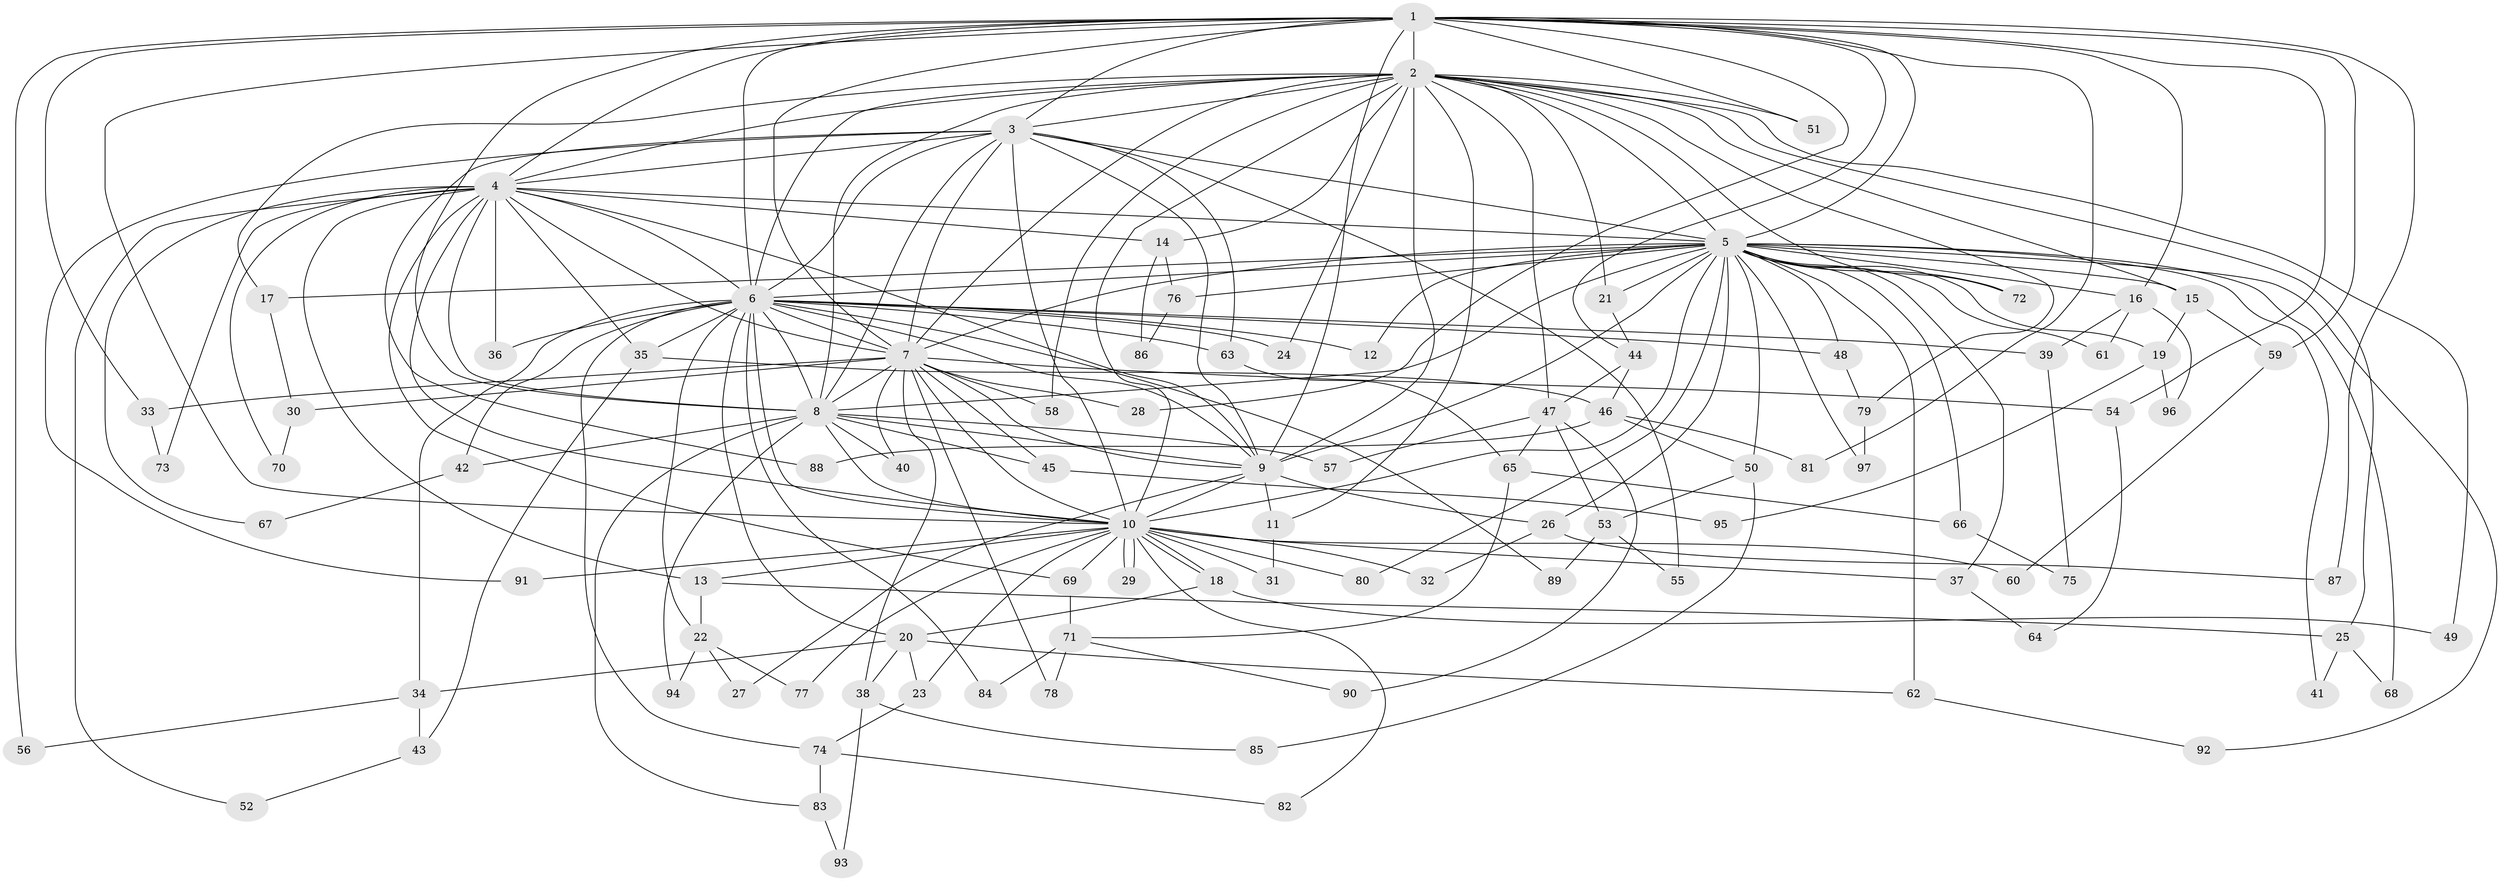 // coarse degree distribution, {19: 0.041666666666666664, 17: 0.041666666666666664, 10: 0.020833333333333332, 18: 0.041666666666666664, 22: 0.020833333333333332, 3: 0.1875, 2: 0.375, 5: 0.08333333333333333, 4: 0.14583333333333334, 7: 0.020833333333333332, 6: 0.020833333333333332}
// Generated by graph-tools (version 1.1) at 2025/17/03/04/25 18:17:23]
// undirected, 97 vertices, 219 edges
graph export_dot {
graph [start="1"]
  node [color=gray90,style=filled];
  1;
  2;
  3;
  4;
  5;
  6;
  7;
  8;
  9;
  10;
  11;
  12;
  13;
  14;
  15;
  16;
  17;
  18;
  19;
  20;
  21;
  22;
  23;
  24;
  25;
  26;
  27;
  28;
  29;
  30;
  31;
  32;
  33;
  34;
  35;
  36;
  37;
  38;
  39;
  40;
  41;
  42;
  43;
  44;
  45;
  46;
  47;
  48;
  49;
  50;
  51;
  52;
  53;
  54;
  55;
  56;
  57;
  58;
  59;
  60;
  61;
  62;
  63;
  64;
  65;
  66;
  67;
  68;
  69;
  70;
  71;
  72;
  73;
  74;
  75;
  76;
  77;
  78;
  79;
  80;
  81;
  82;
  83;
  84;
  85;
  86;
  87;
  88;
  89;
  90;
  91;
  92;
  93;
  94;
  95;
  96;
  97;
  1 -- 2;
  1 -- 3;
  1 -- 4;
  1 -- 5;
  1 -- 6;
  1 -- 7;
  1 -- 8;
  1 -- 9;
  1 -- 10;
  1 -- 16;
  1 -- 28;
  1 -- 33;
  1 -- 44;
  1 -- 51;
  1 -- 54;
  1 -- 56;
  1 -- 59;
  1 -- 81;
  1 -- 87;
  2 -- 3;
  2 -- 4;
  2 -- 5;
  2 -- 6;
  2 -- 7;
  2 -- 8;
  2 -- 9;
  2 -- 10;
  2 -- 11;
  2 -- 14;
  2 -- 15;
  2 -- 17;
  2 -- 21;
  2 -- 24;
  2 -- 25;
  2 -- 47;
  2 -- 49;
  2 -- 51;
  2 -- 58;
  2 -- 72;
  2 -- 79;
  3 -- 4;
  3 -- 5;
  3 -- 6;
  3 -- 7;
  3 -- 8;
  3 -- 9;
  3 -- 10;
  3 -- 55;
  3 -- 63;
  3 -- 88;
  3 -- 91;
  4 -- 5;
  4 -- 6;
  4 -- 7;
  4 -- 8;
  4 -- 9;
  4 -- 10;
  4 -- 13;
  4 -- 14;
  4 -- 35;
  4 -- 36;
  4 -- 52;
  4 -- 67;
  4 -- 69;
  4 -- 70;
  4 -- 73;
  5 -- 6;
  5 -- 7;
  5 -- 8;
  5 -- 9;
  5 -- 10;
  5 -- 12;
  5 -- 15;
  5 -- 16;
  5 -- 17;
  5 -- 19;
  5 -- 21;
  5 -- 26;
  5 -- 37;
  5 -- 41;
  5 -- 48;
  5 -- 50;
  5 -- 61;
  5 -- 62;
  5 -- 66;
  5 -- 68;
  5 -- 72;
  5 -- 76;
  5 -- 80;
  5 -- 92;
  5 -- 97;
  6 -- 7;
  6 -- 8;
  6 -- 9;
  6 -- 10;
  6 -- 12;
  6 -- 20;
  6 -- 22;
  6 -- 24;
  6 -- 34;
  6 -- 35;
  6 -- 36;
  6 -- 39;
  6 -- 42;
  6 -- 48;
  6 -- 63;
  6 -- 74;
  6 -- 84;
  6 -- 89;
  7 -- 8;
  7 -- 9;
  7 -- 10;
  7 -- 28;
  7 -- 30;
  7 -- 33;
  7 -- 38;
  7 -- 40;
  7 -- 45;
  7 -- 54;
  7 -- 58;
  7 -- 78;
  8 -- 9;
  8 -- 10;
  8 -- 40;
  8 -- 42;
  8 -- 45;
  8 -- 57;
  8 -- 83;
  8 -- 94;
  9 -- 10;
  9 -- 11;
  9 -- 26;
  9 -- 27;
  10 -- 13;
  10 -- 18;
  10 -- 18;
  10 -- 23;
  10 -- 29;
  10 -- 29;
  10 -- 31;
  10 -- 32;
  10 -- 37;
  10 -- 60;
  10 -- 69;
  10 -- 77;
  10 -- 80;
  10 -- 82;
  10 -- 91;
  11 -- 31;
  13 -- 22;
  13 -- 25;
  14 -- 76;
  14 -- 86;
  15 -- 19;
  15 -- 59;
  16 -- 39;
  16 -- 61;
  16 -- 96;
  17 -- 30;
  18 -- 20;
  18 -- 49;
  19 -- 95;
  19 -- 96;
  20 -- 23;
  20 -- 34;
  20 -- 38;
  20 -- 62;
  21 -- 44;
  22 -- 27;
  22 -- 77;
  22 -- 94;
  23 -- 74;
  25 -- 41;
  25 -- 68;
  26 -- 32;
  26 -- 87;
  30 -- 70;
  33 -- 73;
  34 -- 43;
  34 -- 56;
  35 -- 43;
  35 -- 46;
  37 -- 64;
  38 -- 85;
  38 -- 93;
  39 -- 75;
  42 -- 67;
  43 -- 52;
  44 -- 46;
  44 -- 47;
  45 -- 95;
  46 -- 50;
  46 -- 81;
  46 -- 88;
  47 -- 53;
  47 -- 57;
  47 -- 65;
  47 -- 90;
  48 -- 79;
  50 -- 53;
  50 -- 85;
  53 -- 55;
  53 -- 89;
  54 -- 64;
  59 -- 60;
  62 -- 92;
  63 -- 65;
  65 -- 66;
  65 -- 71;
  66 -- 75;
  69 -- 71;
  71 -- 78;
  71 -- 84;
  71 -- 90;
  74 -- 82;
  74 -- 83;
  76 -- 86;
  79 -- 97;
  83 -- 93;
}
